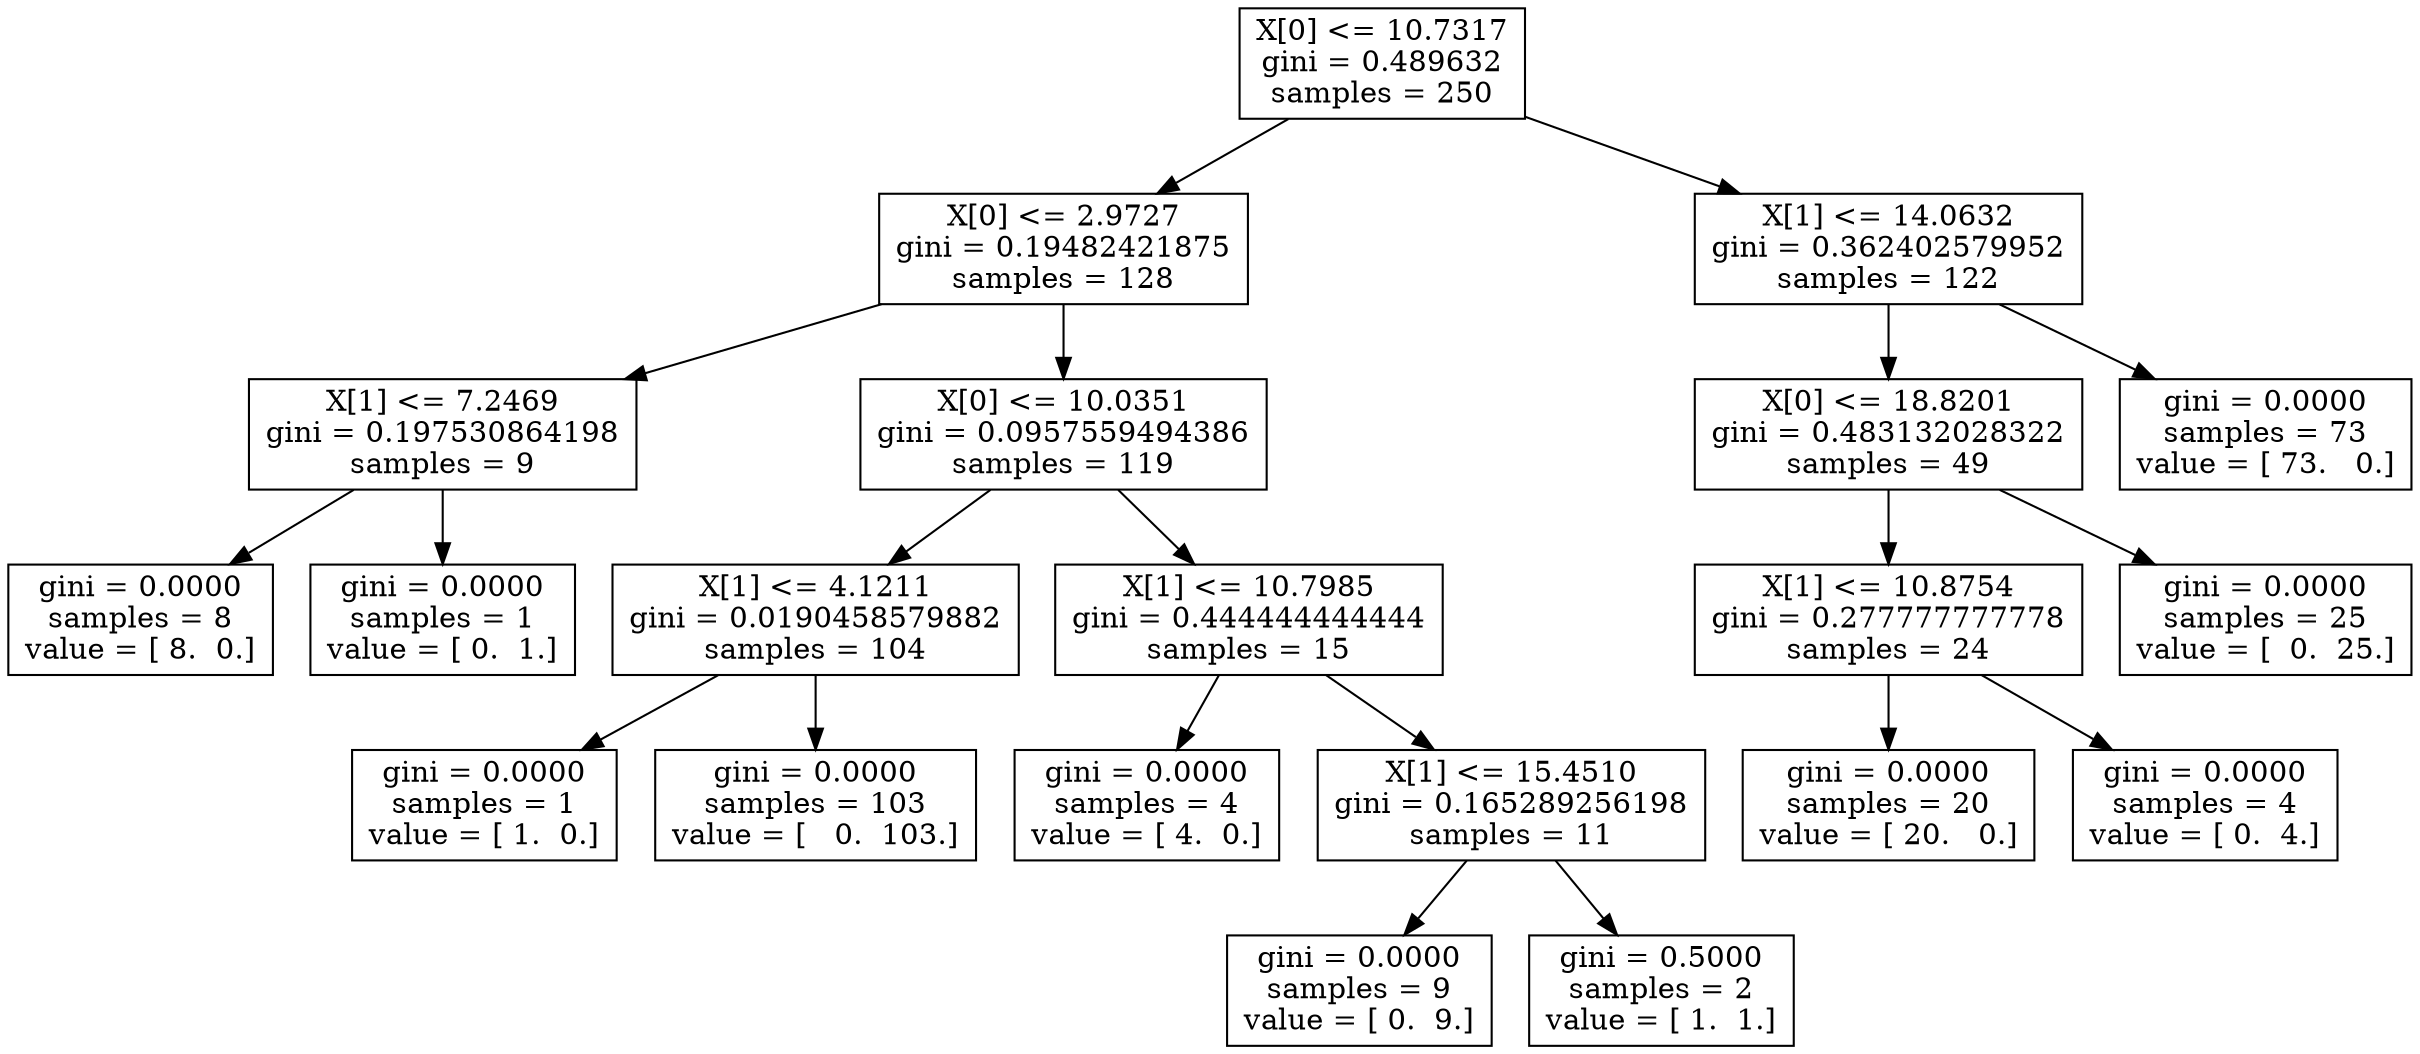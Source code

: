 digraph Tree {
0 [label="X[0] <= 10.7317\ngini = 0.489632\nsamples = 250", shape="box"] ;
1 [label="X[0] <= 2.9727\ngini = 0.19482421875\nsamples = 128", shape="box"] ;
0 -> 1 ;
2 [label="X[1] <= 7.2469\ngini = 0.197530864198\nsamples = 9", shape="box"] ;
1 -> 2 ;
3 [label="gini = 0.0000\nsamples = 8\nvalue = [ 8.  0.]", shape="box"] ;
2 -> 3 ;
4 [label="gini = 0.0000\nsamples = 1\nvalue = [ 0.  1.]", shape="box"] ;
2 -> 4 ;
5 [label="X[0] <= 10.0351\ngini = 0.0957559494386\nsamples = 119", shape="box"] ;
1 -> 5 ;
6 [label="X[1] <= 4.1211\ngini = 0.0190458579882\nsamples = 104", shape="box"] ;
5 -> 6 ;
7 [label="gini = 0.0000\nsamples = 1\nvalue = [ 1.  0.]", shape="box"] ;
6 -> 7 ;
8 [label="gini = 0.0000\nsamples = 103\nvalue = [   0.  103.]", shape="box"] ;
6 -> 8 ;
9 [label="X[1] <= 10.7985\ngini = 0.444444444444\nsamples = 15", shape="box"] ;
5 -> 9 ;
10 [label="gini = 0.0000\nsamples = 4\nvalue = [ 4.  0.]", shape="box"] ;
9 -> 10 ;
11 [label="X[1] <= 15.4510\ngini = 0.165289256198\nsamples = 11", shape="box"] ;
9 -> 11 ;
12 [label="gini = 0.0000\nsamples = 9\nvalue = [ 0.  9.]", shape="box"] ;
11 -> 12 ;
13 [label="gini = 0.5000\nsamples = 2\nvalue = [ 1.  1.]", shape="box"] ;
11 -> 13 ;
14 [label="X[1] <= 14.0632\ngini = 0.362402579952\nsamples = 122", shape="box"] ;
0 -> 14 ;
15 [label="X[0] <= 18.8201\ngini = 0.483132028322\nsamples = 49", shape="box"] ;
14 -> 15 ;
16 [label="X[1] <= 10.8754\ngini = 0.277777777778\nsamples = 24", shape="box"] ;
15 -> 16 ;
17 [label="gini = 0.0000\nsamples = 20\nvalue = [ 20.   0.]", shape="box"] ;
16 -> 17 ;
18 [label="gini = 0.0000\nsamples = 4\nvalue = [ 0.  4.]", shape="box"] ;
16 -> 18 ;
19 [label="gini = 0.0000\nsamples = 25\nvalue = [  0.  25.]", shape="box"] ;
15 -> 19 ;
20 [label="gini = 0.0000\nsamples = 73\nvalue = [ 73.   0.]", shape="box"] ;
14 -> 20 ;
}